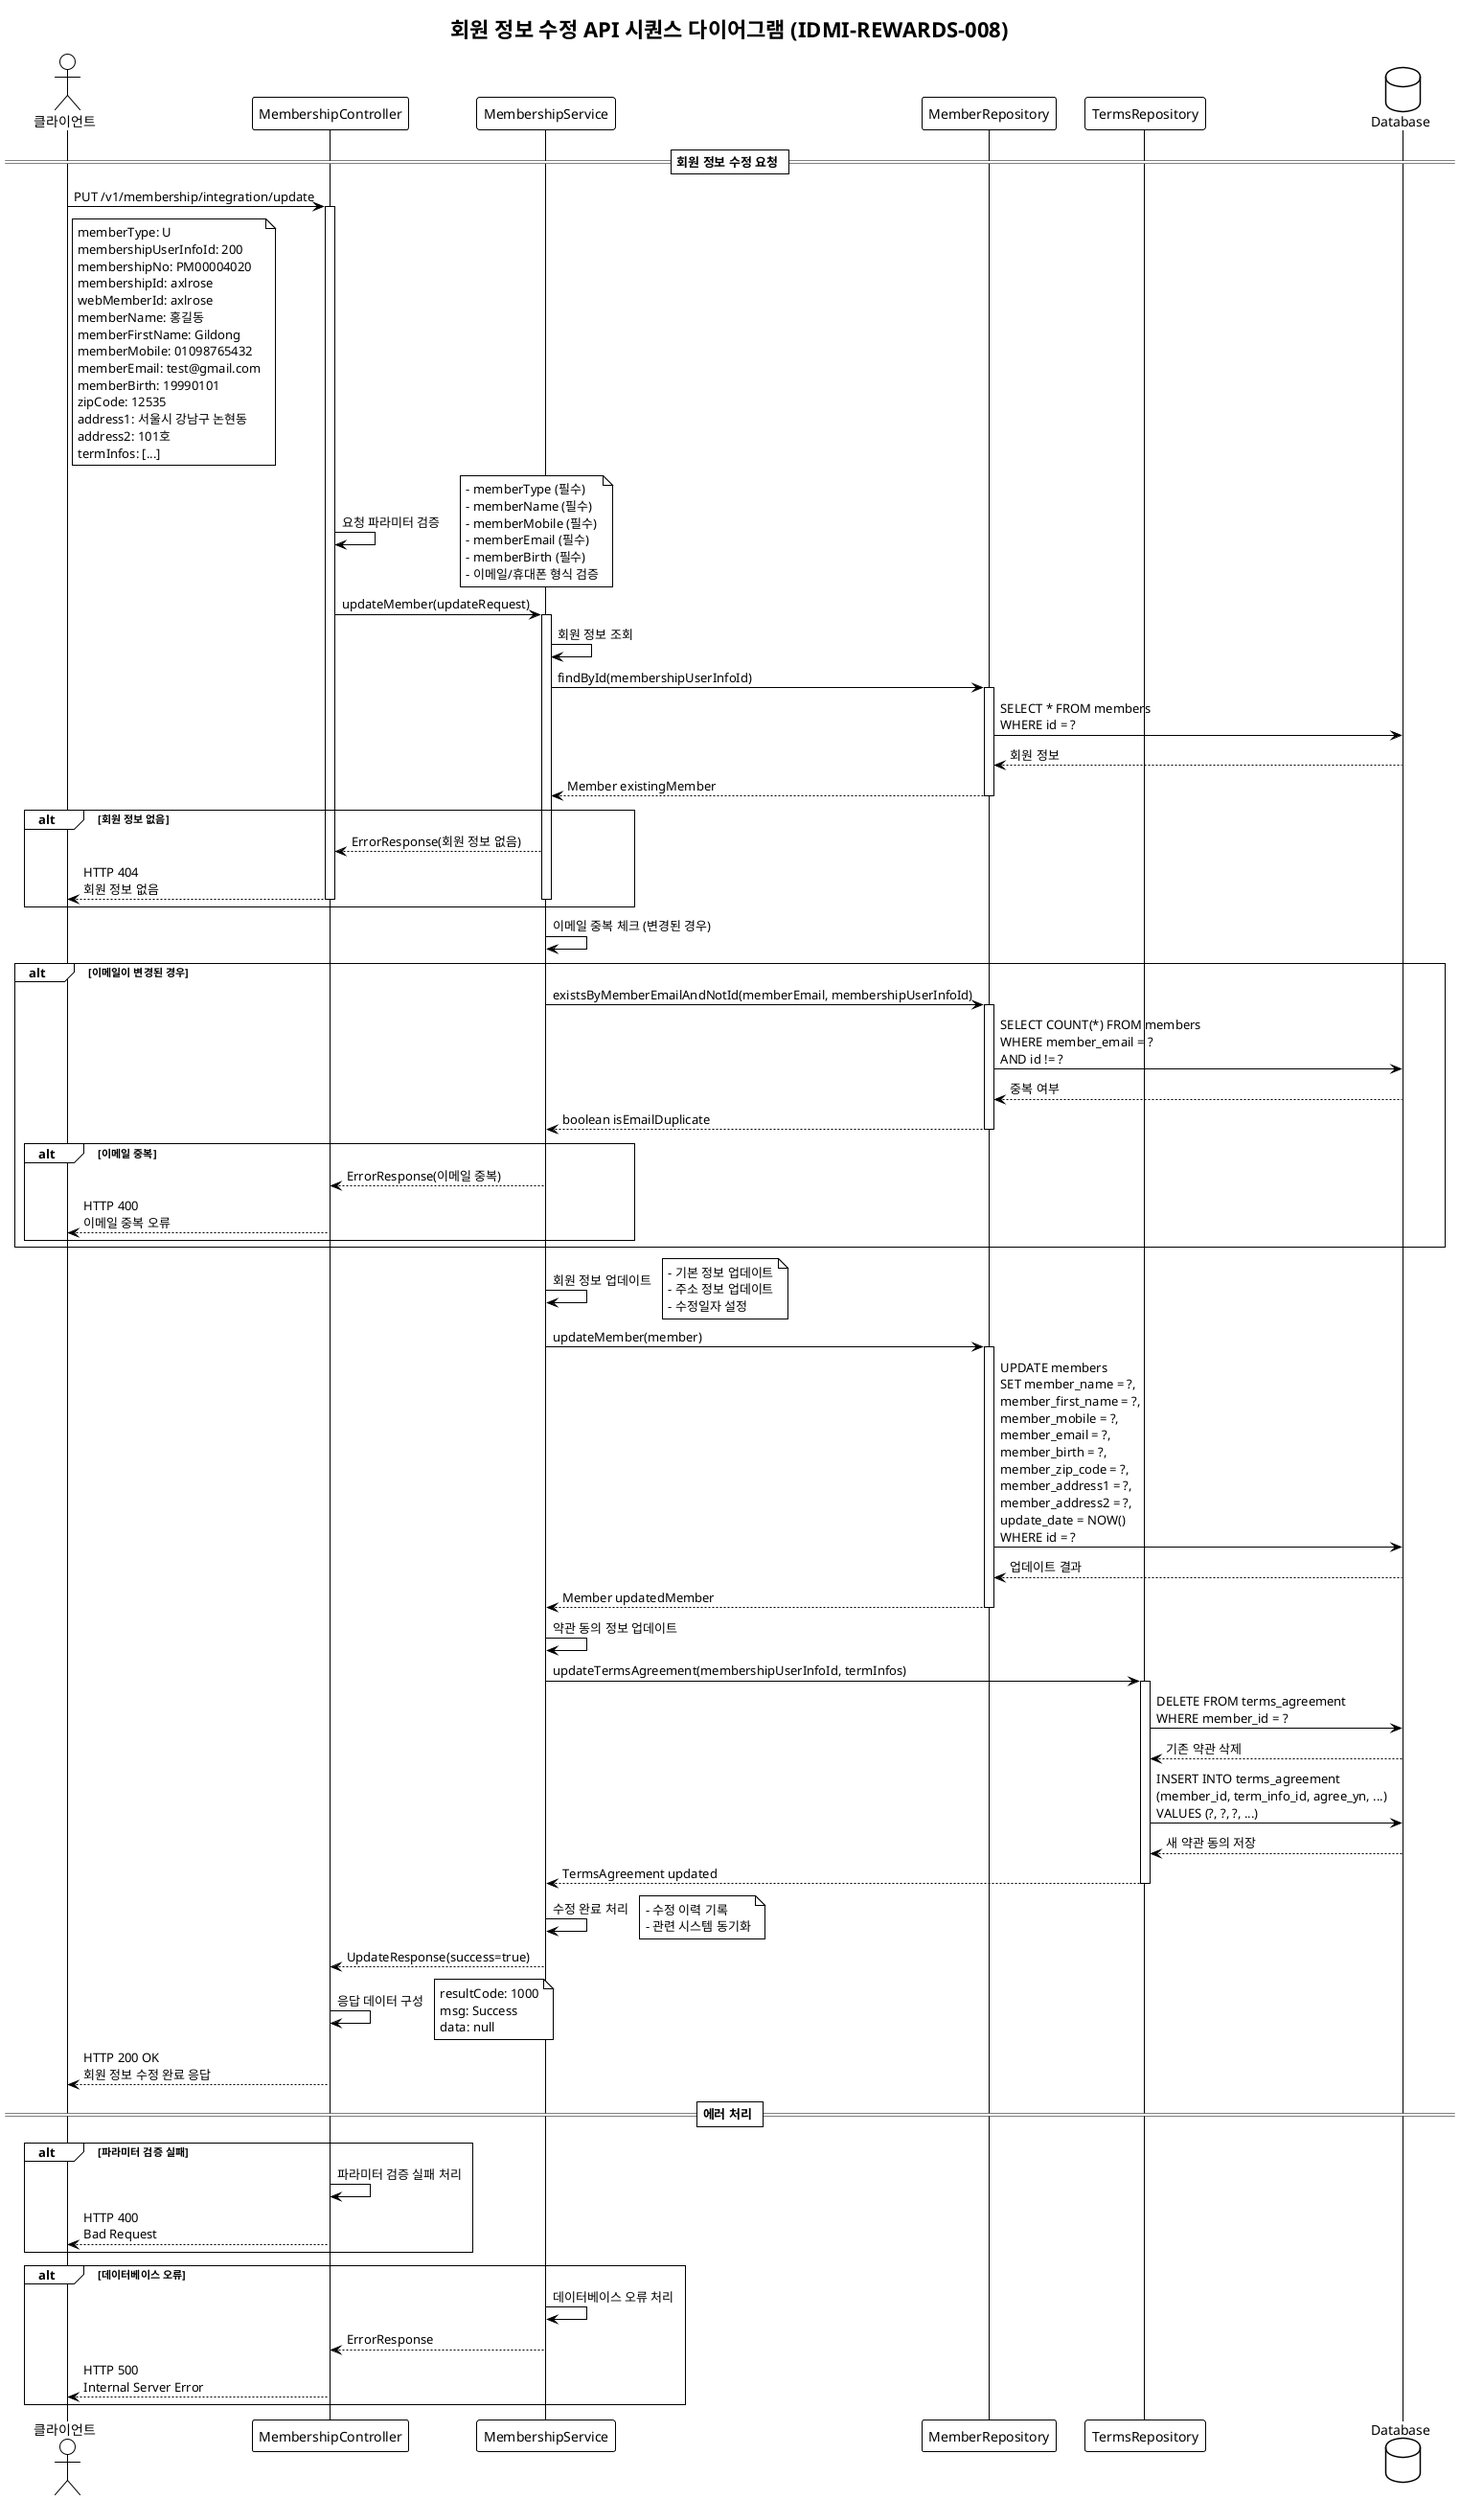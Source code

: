 @startuml 008-update-sequence
!theme plain
title 회원 정보 수정 API 시퀀스 다이어그램 (IDMI-REWARDS-008)

actor Client as "클라이언트"
participant Controller as "MembershipController"
participant Service as "MembershipService"
participant Repository as "MemberRepository"
participant TermsRepository as "TermsRepository"
database Database as "Database"

== 회원 정보 수정 요청 ==

Client -> Controller: PUT /v1/membership/integration/update
activate Controller

note right of Client: memberType: U\nmembershipUserInfoId: 200\nmembershipNo: PM00004020\nmembershipId: axlrose\nwebMemberId: axlrose\nmemberName: 홍길동\nmemberFirstName: Gildong\nmemberMobile: 01098765432\nmemberEmail: test@gmail.com\nmemberBirth: 19990101\nzipCode: 12535\naddress1: 서울시 강남구 논현동\naddress2: 101호\ntermInfos: [...]

Controller -> Controller: 요청 파라미터 검증
note right: - memberType (필수)\n- memberName (필수)\n- memberMobile (필수)\n- memberEmail (필수)\n- memberBirth (필수)\n- 이메일/휴대폰 형식 검증

Controller -> Service: updateMember(updateRequest)
activate Service

Service -> Service: 회원 정보 조회
Service -> Repository: findById(membershipUserInfoId)
activate Repository
Repository -> Database: SELECT * FROM members\nWHERE id = ?
Database --> Repository: 회원 정보
Repository --> Service: Member existingMember
deactivate Repository

alt 회원 정보 없음
    Service --> Controller: ErrorResponse(회원 정보 없음)
    Controller --> Client: HTTP 404\n회원 정보 없음
    deactivate Controller
    deactivate Service
end

Service -> Service: 이메일 중복 체크 (변경된 경우)
alt 이메일이 변경된 경우
    Service -> Repository: existsByMemberEmailAndNotId(memberEmail, membershipUserInfoId)
    activate Repository
    Repository -> Database: SELECT COUNT(*) FROM members\nWHERE member_email = ?\nAND id != ?
    Database --> Repository: 중복 여부
    Repository --> Service: boolean isEmailDuplicate
    deactivate Repository
    
    alt 이메일 중복
        Service --> Controller: ErrorResponse(이메일 중복)
        Controller --> Client: HTTP 400\n이메일 중복 오류
        deactivate Controller
        deactivate Service
    end
end

Service -> Service: 회원 정보 업데이트
note right: - 기본 정보 업데이트\n- 주소 정보 업데이트\n- 수정일자 설정

Service -> Repository: updateMember(member)
activate Repository
Repository -> Database: UPDATE members\nSET member_name = ?,\nmember_first_name = ?,\nmember_mobile = ?,\nmember_email = ?,\nmember_birth = ?,\nmember_zip_code = ?,\nmember_address1 = ?,\nmember_address2 = ?,\nupdate_date = NOW()\nWHERE id = ?
Database --> Repository: 업데이트 결과
Repository --> Service: Member updatedMember
deactivate Repository

Service -> Service: 약관 동의 정보 업데이트
Service -> TermsRepository: updateTermsAgreement(membershipUserInfoId, termInfos)
activate TermsRepository
TermsRepository -> Database: DELETE FROM terms_agreement\nWHERE member_id = ?
Database --> TermsRepository: 기존 약관 삭제

TermsRepository -> Database: INSERT INTO terms_agreement\n(member_id, term_info_id, agree_yn, ...)\nVALUES (?, ?, ?, ...)
Database --> TermsRepository: 새 약관 동의 저장
TermsRepository --> Service: TermsAgreement updated
deactivate TermsRepository

Service -> Service: 수정 완료 처리
note right: - 수정 이력 기록\n- 관련 시스템 동기화

Service --> Controller: UpdateResponse(success=true)
deactivate Service

Controller -> Controller: 응답 데이터 구성
note right: resultCode: 1000\nmsg: Success\ndata: null

Controller --> Client: HTTP 200 OK\n회원 정보 수정 완료 응답
deactivate Controller

== 에러 처리 ==

alt 파라미터 검증 실패
    Controller -> Controller: 파라미터 검증 실패 처리
    Controller --> Client: HTTP 400\nBad Request
end

alt 데이터베이스 오류
    Service -> Service: 데이터베이스 오류 처리
    Service --> Controller: ErrorResponse
    Controller --> Client: HTTP 500\nInternal Server Error
end

@enduml 